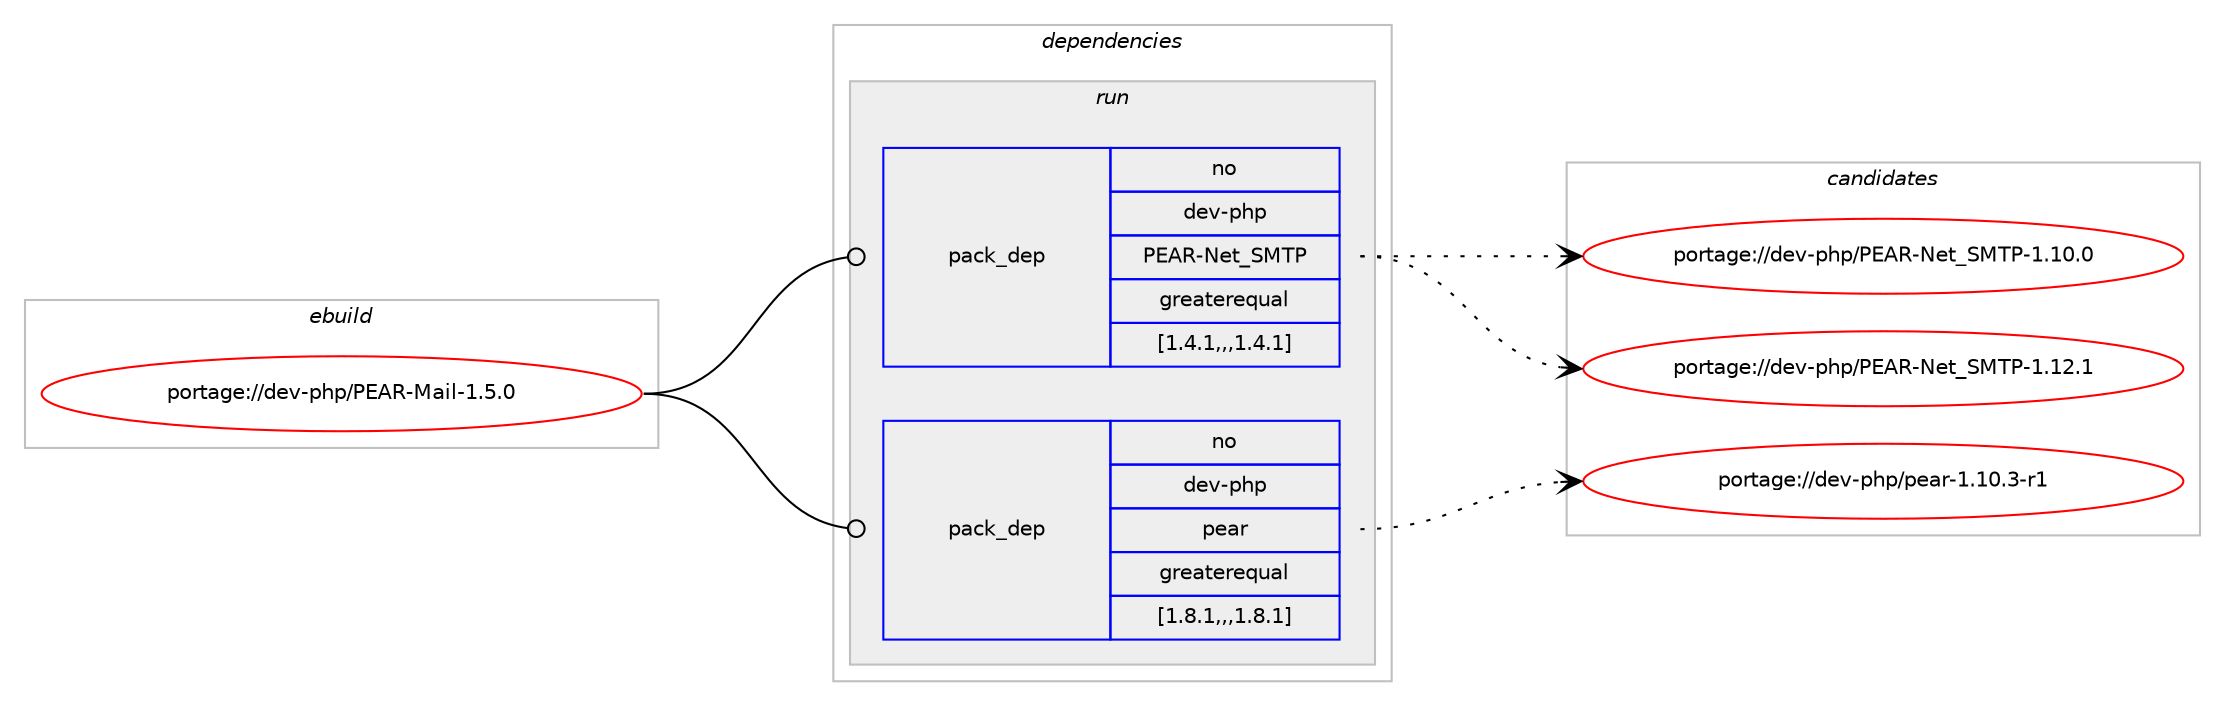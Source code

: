 digraph prolog {

# *************
# Graph options
# *************

newrank=true;
concentrate=true;
compound=true;
graph [rankdir=LR,fontname=Helvetica,fontsize=10,ranksep=1.5];#, ranksep=2.5, nodesep=0.2];
edge  [arrowhead=vee];
node  [fontname=Helvetica,fontsize=10];

# **********
# The ebuild
# **********

subgraph cluster_leftcol {
color=gray;
rank=same;
label=<<i>ebuild</i>>;
id [label="portage://dev-php/PEAR-Mail-1.5.0", color=red, width=4, href="../dev-php/PEAR-Mail-1.5.0.svg"];
}

# ****************
# The dependencies
# ****************

subgraph cluster_midcol {
color=gray;
label=<<i>dependencies</i>>;
subgraph cluster_compile {
fillcolor="#eeeeee";
style=filled;
label=<<i>compile</i>>;
}
subgraph cluster_compileandrun {
fillcolor="#eeeeee";
style=filled;
label=<<i>compile and run</i>>;
}
subgraph cluster_run {
fillcolor="#eeeeee";
style=filled;
label=<<i>run</i>>;
subgraph pack105948 {
dependency136367 [label=<<TABLE BORDER="0" CELLBORDER="1" CELLSPACING="0" CELLPADDING="4" WIDTH="220"><TR><TD ROWSPAN="6" CELLPADDING="30">pack_dep</TD></TR><TR><TD WIDTH="110">no</TD></TR><TR><TD>dev-php</TD></TR><TR><TD>PEAR-Net_SMTP</TD></TR><TR><TD>greaterequal</TD></TR><TR><TD>[1.4.1,,,1.4.1]</TD></TR></TABLE>>, shape=none, color=blue];
}
id:e -> dependency136367:w [weight=20,style="solid",arrowhead="odot"];
subgraph pack105949 {
dependency136368 [label=<<TABLE BORDER="0" CELLBORDER="1" CELLSPACING="0" CELLPADDING="4" WIDTH="220"><TR><TD ROWSPAN="6" CELLPADDING="30">pack_dep</TD></TR><TR><TD WIDTH="110">no</TD></TR><TR><TD>dev-php</TD></TR><TR><TD>pear</TD></TR><TR><TD>greaterequal</TD></TR><TR><TD>[1.8.1,,,1.8.1]</TD></TR></TABLE>>, shape=none, color=blue];
}
id:e -> dependency136368:w [weight=20,style="solid",arrowhead="odot"];
}
}

# **************
# The candidates
# **************

subgraph cluster_choices {
rank=same;
color=gray;
label=<<i>candidates</i>>;

subgraph choice105948 {
color=black;
nodesep=1;
choice1001011184511210411247806965824578101116958377848045494649484648 [label="portage://dev-php/PEAR-Net_SMTP-1.10.0", color=red, width=4,href="../dev-php/PEAR-Net_SMTP-1.10.0.svg"];
choice1001011184511210411247806965824578101116958377848045494649504649 [label="portage://dev-php/PEAR-Net_SMTP-1.12.1", color=red, width=4,href="../dev-php/PEAR-Net_SMTP-1.12.1.svg"];
dependency136367:e -> choice1001011184511210411247806965824578101116958377848045494649484648:w [style=dotted,weight="100"];
dependency136367:e -> choice1001011184511210411247806965824578101116958377848045494649504649:w [style=dotted,weight="100"];
}
subgraph choice105949 {
color=black;
nodesep=1;
choice100101118451121041124711210197114454946494846514511449 [label="portage://dev-php/pear-1.10.3-r1", color=red, width=4,href="../dev-php/pear-1.10.3-r1.svg"];
dependency136368:e -> choice100101118451121041124711210197114454946494846514511449:w [style=dotted,weight="100"];
}
}

}
